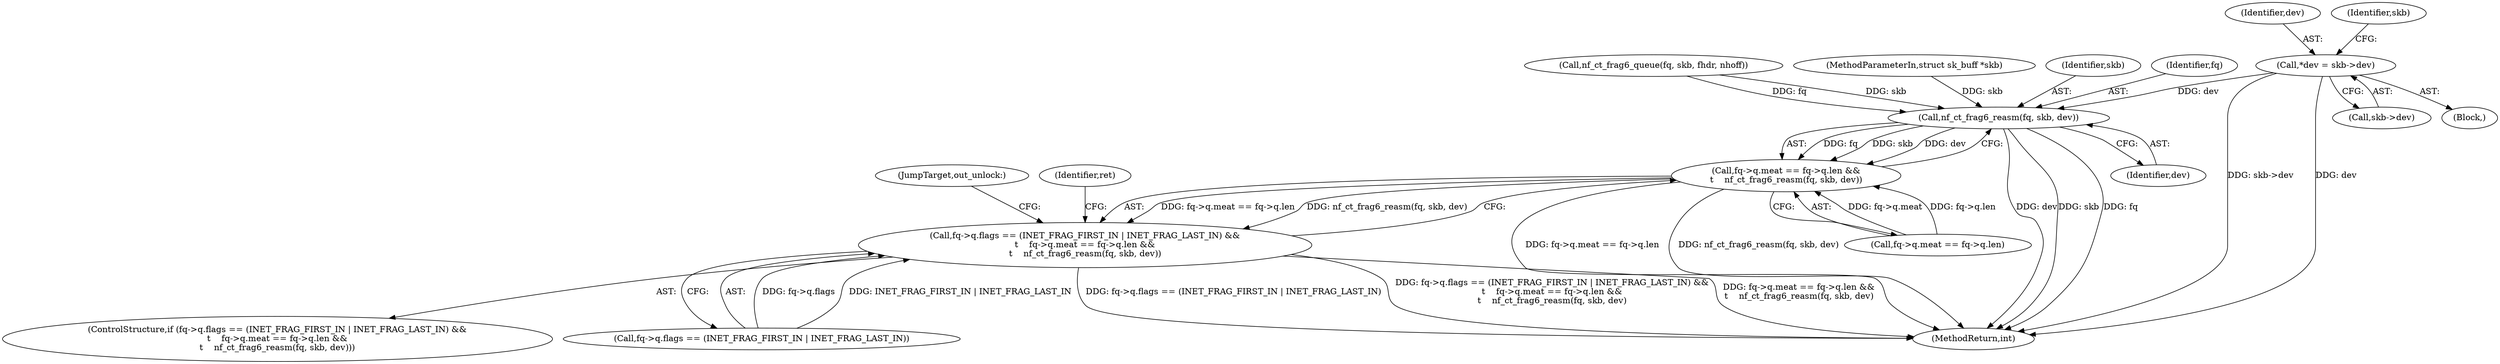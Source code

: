 digraph "0_linux_9b57da0630c9fd36ed7a20fc0f98dc82cc0777fa@pointer" {
"1000108" [label="(Call,*dev = skb->dev)"];
"1000256" [label="(Call,nf_ct_frag6_reasm(fq, skb, dev))"];
"1000244" [label="(Call,fq->q.meat == fq->q.len &&\n\t    nf_ct_frag6_reasm(fq, skb, dev))"];
"1000234" [label="(Call,fq->q.flags == (INET_FRAG_FIRST_IN | INET_FRAG_LAST_IN) &&\n\t    fq->q.meat == fq->q.len &&\n\t    nf_ct_frag6_reasm(fq, skb, dev))"];
"1000280" [label="(MethodReturn,int)"];
"1000217" [label="(Call,nf_ct_frag6_queue(fq, skb, fhdr, nhoff))"];
"1000108" [label="(Call,*dev = skb->dev)"];
"1000233" [label="(ControlStructure,if (fq->q.flags == (INET_FRAG_FIRST_IN | INET_FRAG_LAST_IN) &&\n\t    fq->q.meat == fq->q.len &&\n\t    nf_ct_frag6_reasm(fq, skb, dev)))"];
"1000259" [label="(Identifier,dev)"];
"1000234" [label="(Call,fq->q.flags == (INET_FRAG_FIRST_IN | INET_FRAG_LAST_IN) &&\n\t    fq->q.meat == fq->q.len &&\n\t    nf_ct_frag6_reasm(fq, skb, dev))"];
"1000263" [label="(JumpTarget,out_unlock:)"];
"1000104" [label="(MethodParameterIn,struct sk_buff *skb)"];
"1000258" [label="(Identifier,skb)"];
"1000109" [label="(Identifier,dev)"];
"1000110" [label="(Call,skb->dev)"];
"1000256" [label="(Call,nf_ct_frag6_reasm(fq, skb, dev))"];
"1000244" [label="(Call,fq->q.meat == fq->q.len &&\n\t    nf_ct_frag6_reasm(fq, skb, dev))"];
"1000245" [label="(Call,fq->q.meat == fq->q.len)"];
"1000106" [label="(Block,)"];
"1000235" [label="(Call,fq->q.flags == (INET_FRAG_FIRST_IN | INET_FRAG_LAST_IN))"];
"1000261" [label="(Identifier,ret)"];
"1000257" [label="(Identifier,fq)"];
"1000124" [label="(Identifier,skb)"];
"1000108" -> "1000106"  [label="AST: "];
"1000108" -> "1000110"  [label="CFG: "];
"1000109" -> "1000108"  [label="AST: "];
"1000110" -> "1000108"  [label="AST: "];
"1000124" -> "1000108"  [label="CFG: "];
"1000108" -> "1000280"  [label="DDG: skb->dev"];
"1000108" -> "1000280"  [label="DDG: dev"];
"1000108" -> "1000256"  [label="DDG: dev"];
"1000256" -> "1000244"  [label="AST: "];
"1000256" -> "1000259"  [label="CFG: "];
"1000257" -> "1000256"  [label="AST: "];
"1000258" -> "1000256"  [label="AST: "];
"1000259" -> "1000256"  [label="AST: "];
"1000244" -> "1000256"  [label="CFG: "];
"1000256" -> "1000280"  [label="DDG: dev"];
"1000256" -> "1000280"  [label="DDG: skb"];
"1000256" -> "1000280"  [label="DDG: fq"];
"1000256" -> "1000244"  [label="DDG: fq"];
"1000256" -> "1000244"  [label="DDG: skb"];
"1000256" -> "1000244"  [label="DDG: dev"];
"1000217" -> "1000256"  [label="DDG: fq"];
"1000217" -> "1000256"  [label="DDG: skb"];
"1000104" -> "1000256"  [label="DDG: skb"];
"1000244" -> "1000234"  [label="AST: "];
"1000244" -> "1000245"  [label="CFG: "];
"1000245" -> "1000244"  [label="AST: "];
"1000234" -> "1000244"  [label="CFG: "];
"1000244" -> "1000280"  [label="DDG: fq->q.meat == fq->q.len"];
"1000244" -> "1000280"  [label="DDG: nf_ct_frag6_reasm(fq, skb, dev)"];
"1000244" -> "1000234"  [label="DDG: fq->q.meat == fq->q.len"];
"1000244" -> "1000234"  [label="DDG: nf_ct_frag6_reasm(fq, skb, dev)"];
"1000245" -> "1000244"  [label="DDG: fq->q.meat"];
"1000245" -> "1000244"  [label="DDG: fq->q.len"];
"1000234" -> "1000233"  [label="AST: "];
"1000234" -> "1000235"  [label="CFG: "];
"1000235" -> "1000234"  [label="AST: "];
"1000261" -> "1000234"  [label="CFG: "];
"1000263" -> "1000234"  [label="CFG: "];
"1000234" -> "1000280"  [label="DDG: fq->q.flags == (INET_FRAG_FIRST_IN | INET_FRAG_LAST_IN)"];
"1000234" -> "1000280"  [label="DDG: fq->q.flags == (INET_FRAG_FIRST_IN | INET_FRAG_LAST_IN) &&\n\t    fq->q.meat == fq->q.len &&\n\t    nf_ct_frag6_reasm(fq, skb, dev)"];
"1000234" -> "1000280"  [label="DDG: fq->q.meat == fq->q.len &&\n\t    nf_ct_frag6_reasm(fq, skb, dev)"];
"1000235" -> "1000234"  [label="DDG: fq->q.flags"];
"1000235" -> "1000234"  [label="DDG: INET_FRAG_FIRST_IN | INET_FRAG_LAST_IN"];
}
